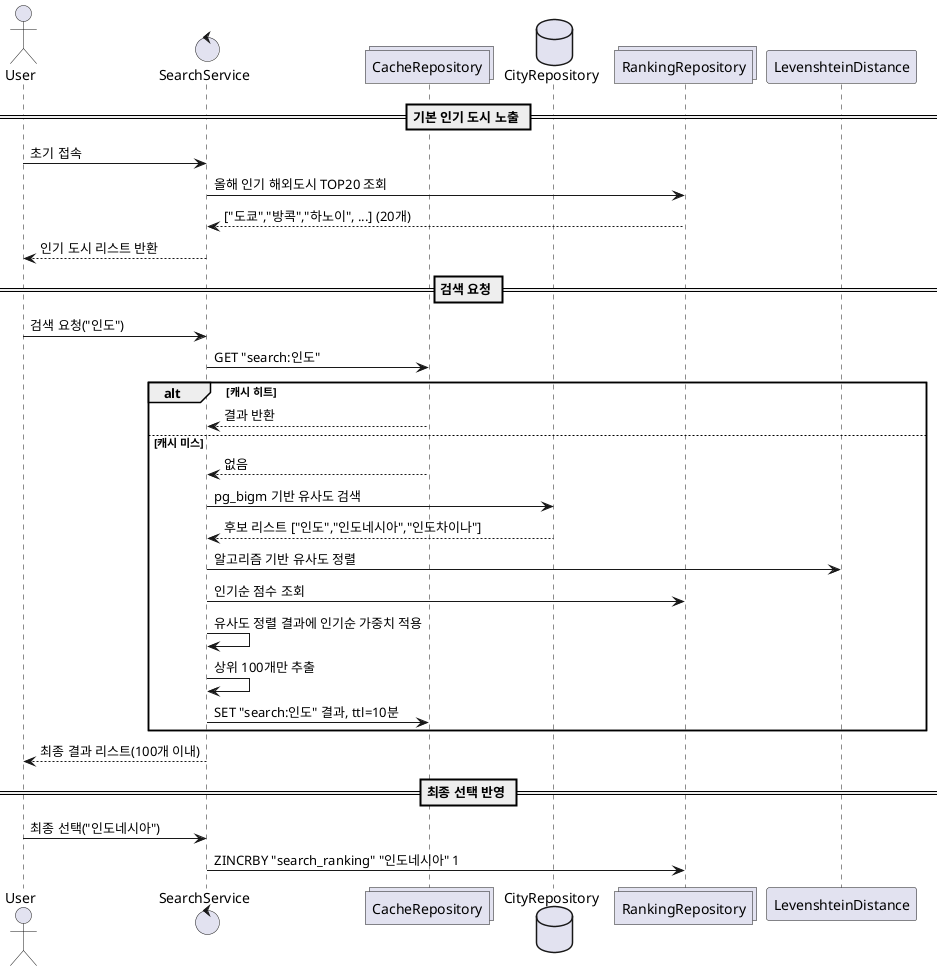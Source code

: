 @startuml
actor User
control SearchService
collections CacheRepository
database CityRepository
collections RankingRepository

== 기본 인기 도시 노출 ==
User -> SearchService : 초기 접속
SearchService -> RankingRepository : 올해 인기 해외도시 TOP20 조회
RankingRepository --> SearchService : ["도쿄","방콕","하노이", ...] (20개)
SearchService --> User : 인기 도시 리스트 반환

== 검색 요청 ==
User -> SearchService : 검색 요청("인도")

SearchService -> CacheRepository : GET "search:인도"
alt 캐시 히트
    CacheRepository --> SearchService : 결과 반환
else 캐시 미스
    CacheRepository --> SearchService : 없음
    SearchService -> CityRepository : pg_bigm 기반 유사도 검색
    CityRepository --> SearchService : 후보 리스트 ["인도","인도네시아","인도차이나"]

    SearchService -> LevenshteinDistance : 알고리즘 기반 유사도 정렬

    SearchService -> RankingRepository : 인기순 점수 조회
    SearchService -> SearchService : 유사도 정렬 결과에 인기순 가중치 적용

    SearchService -> SearchService : 상위 100개만 추출
    SearchService -> CacheRepository : SET "search:인도" 결과, ttl=10분
end

SearchService --> User : 최종 결과 리스트(100개 이내)

== 최종 선택 반영 ==
User -> SearchService : 최종 선택("인도네시아")
SearchService -> RankingRepository : ZINCRBY "search_ranking" "인도네시아" 1
@enduml
